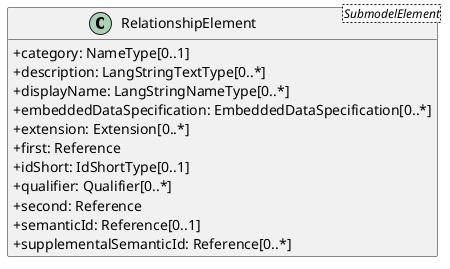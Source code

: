 @startuml
skinparam classAttributeIconSize 0
hide methods

class RelationshipElement<SubmodelElement> {
  +category: NameType[0..1] 
  +description: LangStringTextType[0..*] 
  +displayName: LangStringNameType[0..*] 
  +embeddedDataSpecification: EmbeddedDataSpecification[0..*] 
  +extension: Extension[0..*] 
  +first: Reference 
  +idShort: IdShortType[0..1] 
  +qualifier: Qualifier[0..*] 
  +second: Reference 
  +semanticId: Reference[0..1] 
  +supplementalSemanticId: Reference[0..*] 
}
@enduml